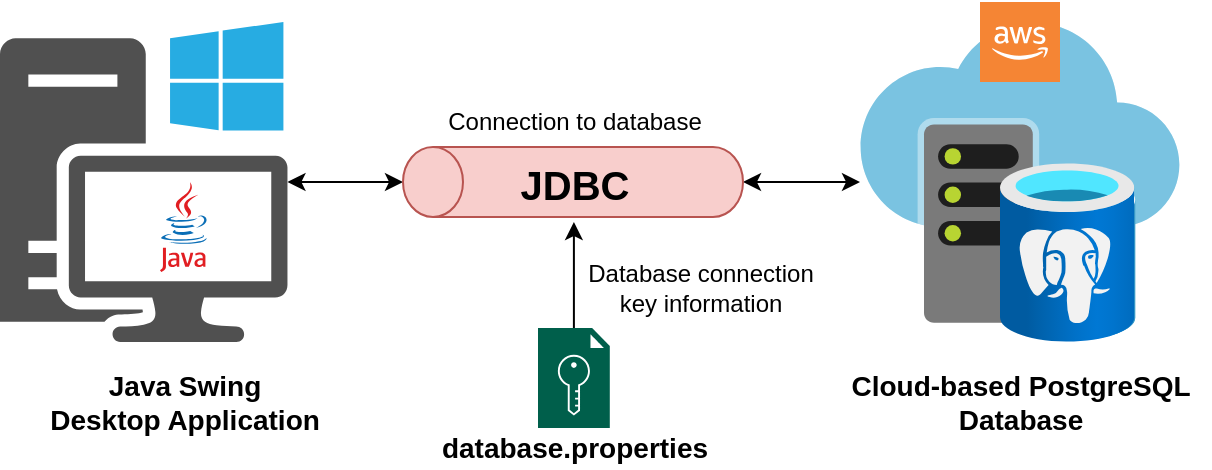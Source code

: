 <mxfile version="13.9.9" type="device"><diagram id="tbiWrIgUX5ujbgFgEP8u" name="Page-1"><mxGraphModel dx="1024" dy="592" grid="1" gridSize="10" guides="1" tooltips="1" connect="1" arrows="1" fold="1" page="1" pageScale="1" pageWidth="827" pageHeight="1169" math="0" shadow="0"><root><mxCell id="0"/><mxCell id="1" parent="0"/><mxCell id="AK8D1oetBSQ7JYEpzX8O-14" style="edgeStyle=orthogonalEdgeStyle;rounded=0;orthogonalLoop=1;jettySize=auto;html=1;fontSize=14;startArrow=classic;startFill=1;" edge="1" parent="1" source="AK8D1oetBSQ7JYEpzX8O-1" target="AK8D1oetBSQ7JYEpzX8O-9"><mxGeometry relative="1" as="geometry"/></mxCell><mxCell id="AK8D1oetBSQ7JYEpzX8O-1" value="" style="pointerEvents=1;shadow=0;dashed=0;html=1;strokeColor=none;fillColor=#505050;labelPosition=center;verticalLabelPosition=bottom;verticalAlign=top;outlineConnect=0;align=center;shape=mxgraph.office.devices.workstation_pc;" vertex="1" parent="1"><mxGeometry x="80" y="120" width="143.73" height="160" as="geometry"/></mxCell><mxCell id="AK8D1oetBSQ7JYEpzX8O-2" value="" style="dashed=0;outlineConnect=0;html=1;align=center;labelPosition=center;verticalLabelPosition=bottom;verticalAlign=top;shape=mxgraph.weblogos.java" vertex="1" parent="1"><mxGeometry x="160" y="200" width="23.82" height="45" as="geometry"/></mxCell><mxCell id="AK8D1oetBSQ7JYEpzX8O-4" value="" style="aspect=fixed;html=1;points=[];align=center;image;fontSize=12;image=img/lib/mscae/Virtual_Datacenter.svg;" vertex="1" parent="1"><mxGeometry x="510" y="120" width="160" height="160" as="geometry"/></mxCell><mxCell id="AK8D1oetBSQ7JYEpzX8O-5" value="" style="aspect=fixed;html=1;points=[];align=center;image;fontSize=12;image=img/lib/azure2/databases/Azure_Database_PostgreSQL_Server.svg;" vertex="1" parent="1"><mxGeometry x="580" y="190.5" width="67.13" height="89.5" as="geometry"/></mxCell><mxCell id="AK8D1oetBSQ7JYEpzX8O-6" value="" style="outlineConnect=0;dashed=0;verticalLabelPosition=bottom;verticalAlign=top;align=center;html=1;shape=mxgraph.aws3.cloud_2;fillColor=#F58534;gradientColor=none;" vertex="1" parent="1"><mxGeometry x="570" y="110" width="40" height="40" as="geometry"/></mxCell><mxCell id="AK8D1oetBSQ7JYEpzX8O-15" style="edgeStyle=orthogonalEdgeStyle;rounded=0;orthogonalLoop=1;jettySize=auto;html=1;startArrow=classic;startFill=1;fontSize=14;" edge="1" parent="1" source="AK8D1oetBSQ7JYEpzX8O-9" target="AK8D1oetBSQ7JYEpzX8O-4"><mxGeometry relative="1" as="geometry"/></mxCell><mxCell id="AK8D1oetBSQ7JYEpzX8O-9" value="" style="shape=cylinder3;whiteSpace=wrap;html=1;boundedLbl=1;backgroundOutline=1;size=15;rotation=-90;fillColor=#f8cecc;strokeColor=#b85450;" vertex="1" parent="1"><mxGeometry x="349" y="115" width="35" height="170" as="geometry"/></mxCell><mxCell id="AK8D1oetBSQ7JYEpzX8O-10" value="JDBC" style="text;html=1;align=center;verticalAlign=middle;resizable=0;points=[];autosize=1;fontStyle=1;fontSize=20;" vertex="1" parent="1"><mxGeometry x="331.5" y="185.5" width="70" height="30" as="geometry"/></mxCell><mxCell id="AK8D1oetBSQ7JYEpzX8O-13" value="database.properties" style="text;html=1;align=center;verticalAlign=middle;resizable=0;points=[];autosize=1;fontStyle=1;fontSize=14;" vertex="1" parent="1"><mxGeometry x="291.5" y="323" width="150" height="20" as="geometry"/></mxCell><mxCell id="AK8D1oetBSQ7JYEpzX8O-17" style="edgeStyle=orthogonalEdgeStyle;rounded=0;orthogonalLoop=1;jettySize=auto;html=1;startArrow=none;startFill=0;fontSize=14;" edge="1" parent="1" source="AK8D1oetBSQ7JYEpzX8O-16"><mxGeometry relative="1" as="geometry"><mxPoint x="366.95" y="220" as="targetPoint"/></mxGeometry></mxCell><mxCell id="AK8D1oetBSQ7JYEpzX8O-16" value="" style="pointerEvents=1;shadow=0;dashed=0;html=1;strokeColor=none;fillColor=#005F4B;labelPosition=center;verticalLabelPosition=bottom;verticalAlign=top;align=center;outlineConnect=0;shape=mxgraph.veeam2.license_file;fontSize=14;" vertex="1" parent="1"><mxGeometry x="349" y="273" width="35.9" height="50" as="geometry"/></mxCell><mxCell id="AK8D1oetBSQ7JYEpzX8O-18" value="Java Swing&lt;br&gt;Desktop Application" style="text;html=1;align=center;verticalAlign=middle;resizable=0;points=[];autosize=1;fontSize=14;fontStyle=1" vertex="1" parent="1"><mxGeometry x="96.91" y="290" width="150" height="40" as="geometry"/></mxCell><mxCell id="AK8D1oetBSQ7JYEpzX8O-19" value="Cloud-based PostgreSQL&lt;br&gt;Database" style="text;html=1;align=center;verticalAlign=middle;resizable=0;points=[];autosize=1;fontSize=14;fontStyle=1" vertex="1" parent="1"><mxGeometry x="495" y="290" width="190" height="40" as="geometry"/></mxCell><mxCell id="AK8D1oetBSQ7JYEpzX8O-20" value="Database connection &lt;br style=&quot;font-size: 12px;&quot;&gt;key information" style="text;html=1;align=center;verticalAlign=middle;resizable=0;points=[];autosize=1;fontSize=12;" vertex="1" parent="1"><mxGeometry x="365" y="238" width="130" height="30" as="geometry"/></mxCell><mxCell id="AK8D1oetBSQ7JYEpzX8O-21" value="Connection to database" style="text;html=1;align=center;verticalAlign=middle;resizable=0;points=[];autosize=1;fontSize=12;" vertex="1" parent="1"><mxGeometry x="296.95" y="160" width="140" height="20" as="geometry"/></mxCell></root></mxGraphModel></diagram></mxfile>